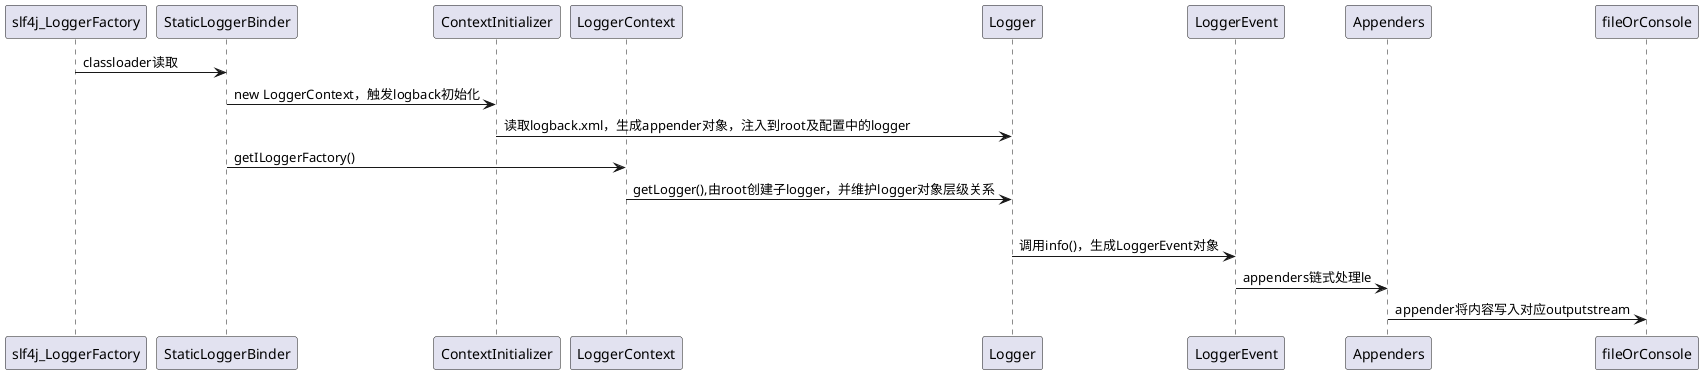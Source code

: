@startuml
participant slf4j_LoggerFactory
participant StaticLoggerBinder
participant ContextInitializer
participant LoggerContext
participant Logger
participant LoggerEvent
participant Appenders
participant fileOrConsole

slf4j_LoggerFactory -> StaticLoggerBinder: classloader读取
StaticLoggerBinder -> ContextInitializer: new LoggerContext，触发logback初始化
ContextInitializer -> Logger: 读取logback.xml，生成appender对象，注入到root及配置中的logger
StaticLoggerBinder -> LoggerContext: getILoggerFactory()
LoggerContext -> Logger : getLogger(),由root创建子logger，并维护logger对象层级关系

|||

Logger -> LoggerEvent : 调用info()，生成LoggerEvent对象
LoggerEvent -> Appenders: appenders链式处理le
Appenders -> fileOrConsole: appender将内容写入对应outputstream

@enduml
